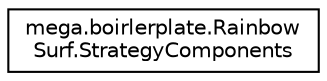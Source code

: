 digraph "Graphical Class Hierarchy"
{
  edge [fontname="Helvetica",fontsize="10",labelfontname="Helvetica",labelfontsize="10"];
  node [fontname="Helvetica",fontsize="10",shape=record];
  rankdir="LR";
  Node0 [label="mega.boirlerplate.Rainbow\lSurf.StrategyComponents",height=0.2,width=0.4,color="black", fillcolor="white", style="filled",URL="$classmega_1_1boirlerplate_1_1_rainbow_surf_1_1_strategy_components.html"];
}
